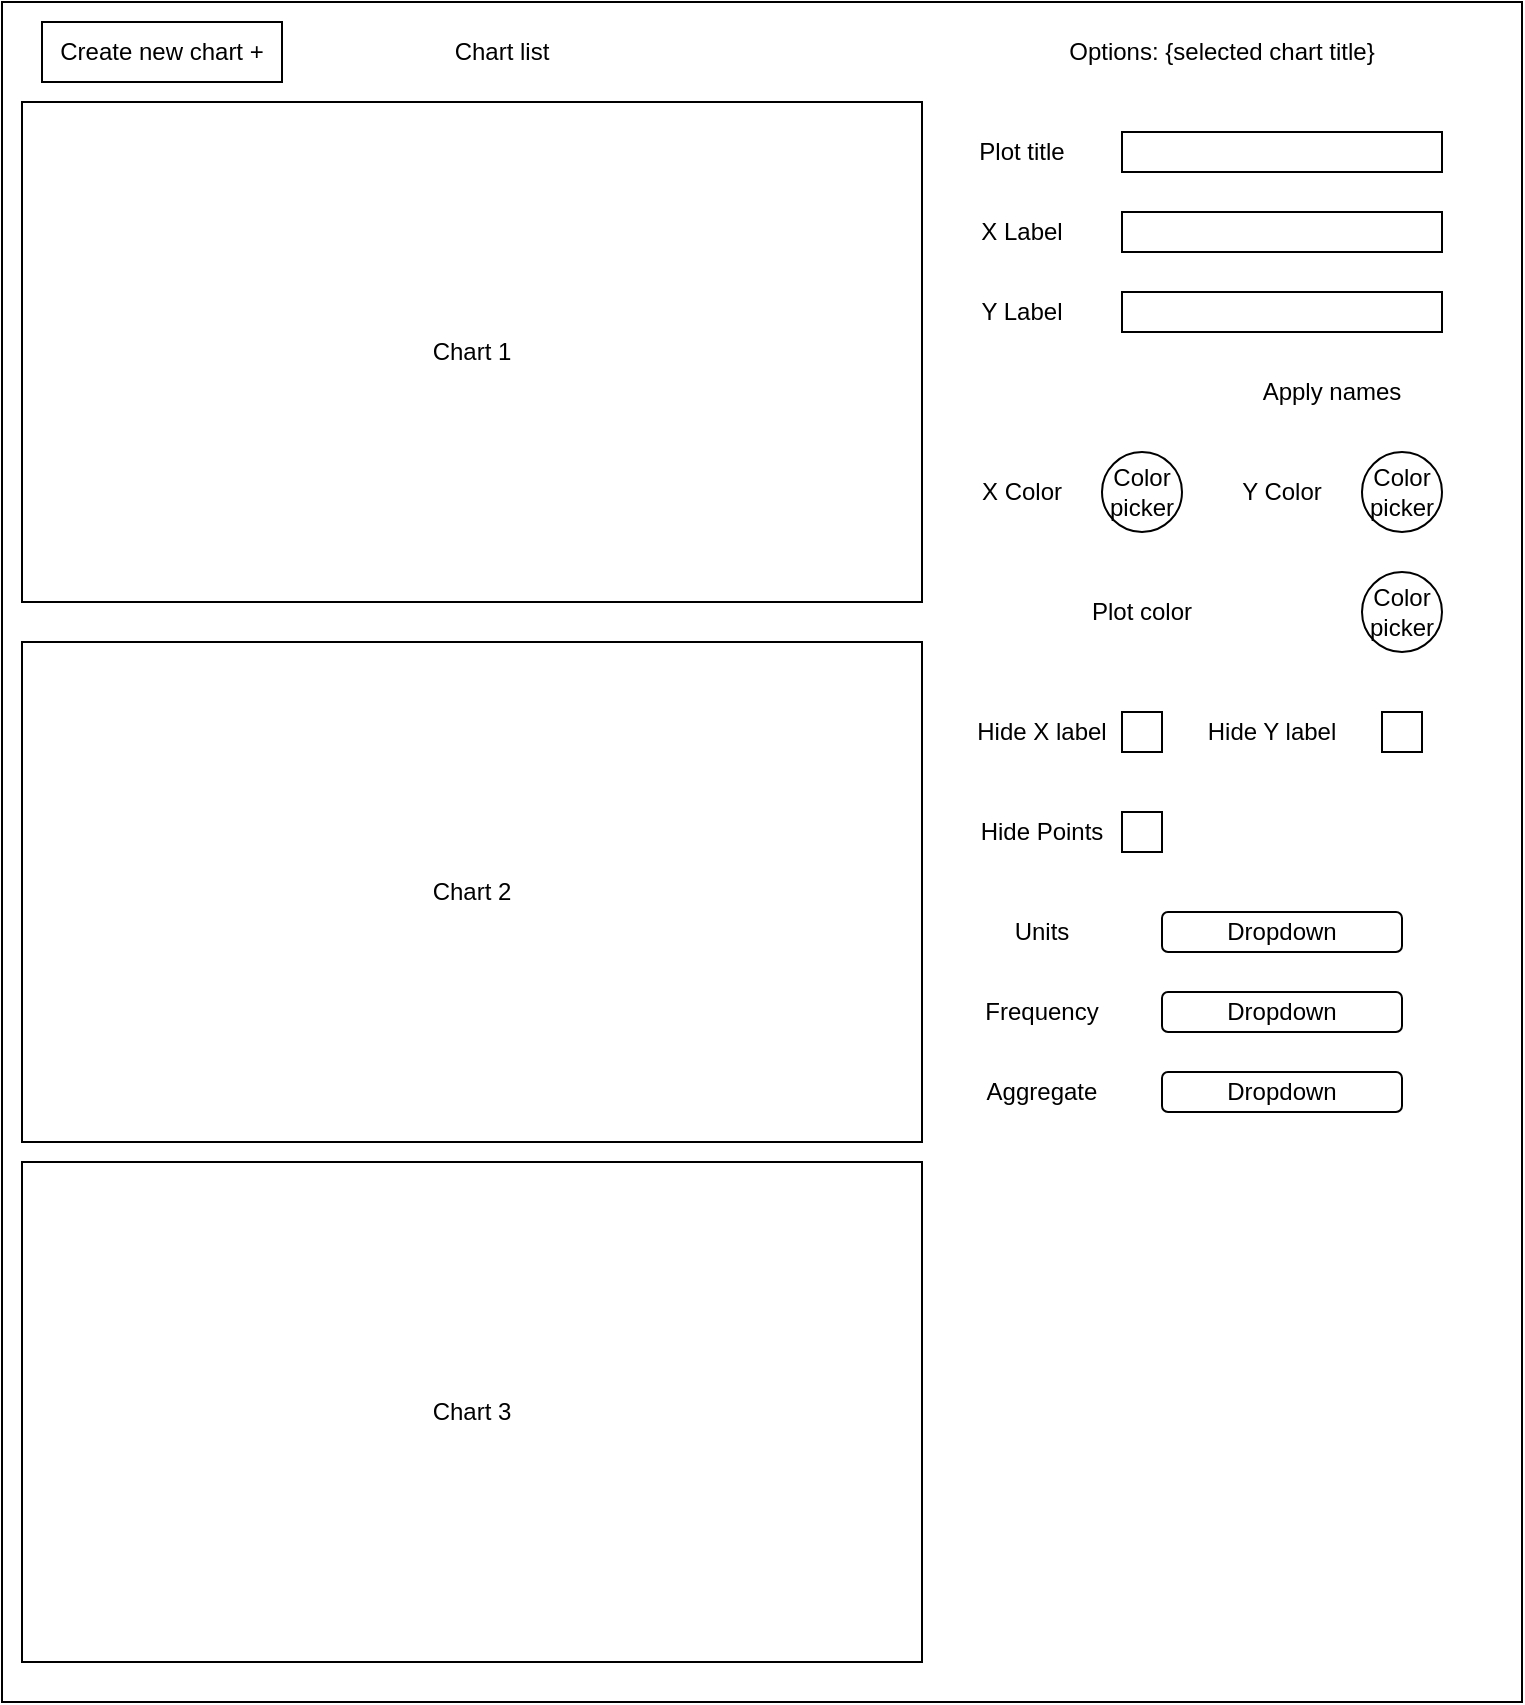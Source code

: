 <mxfile version="21.6.8" type="device" pages="2">
  <diagram name="Layout" id="_nb7yzPoOPFB1i-8MSC8">
    <mxGraphModel dx="1242" dy="878" grid="1" gridSize="10" guides="1" tooltips="1" connect="1" arrows="1" fold="1" page="1" pageScale="1" pageWidth="850" pageHeight="1100" math="0" shadow="0">
      <root>
        <mxCell id="0" />
        <mxCell id="1" parent="0" />
        <mxCell id="myykcOLJvnUR9PHK9vkJ-1" value="" style="rounded=0;whiteSpace=wrap;html=1;" vertex="1" parent="1">
          <mxGeometry x="50" y="30" width="760" height="850" as="geometry" />
        </mxCell>
        <mxCell id="myykcOLJvnUR9PHK9vkJ-2" value="Create new chart +" style="rounded=0;whiteSpace=wrap;html=1;" vertex="1" parent="1">
          <mxGeometry x="70" y="40" width="120" height="30" as="geometry" />
        </mxCell>
        <mxCell id="myykcOLJvnUR9PHK9vkJ-7" value="Chart 1" style="rounded=0;whiteSpace=wrap;html=1;" vertex="1" parent="1">
          <mxGeometry x="60" y="80" width="450" height="250" as="geometry" />
        </mxCell>
        <mxCell id="myykcOLJvnUR9PHK9vkJ-8" value="Chart 2" style="rounded=0;whiteSpace=wrap;html=1;" vertex="1" parent="1">
          <mxGeometry x="60" y="350" width="450" height="250" as="geometry" />
        </mxCell>
        <mxCell id="myykcOLJvnUR9PHK9vkJ-9" value="Chart 3" style="rounded=0;whiteSpace=wrap;html=1;" vertex="1" parent="1">
          <mxGeometry x="60" y="610" width="450" height="250" as="geometry" />
        </mxCell>
        <mxCell id="myykcOLJvnUR9PHK9vkJ-11" value="Chart list" style="text;html=1;strokeColor=none;fillColor=none;align=center;verticalAlign=middle;whiteSpace=wrap;rounded=0;" vertex="1" parent="1">
          <mxGeometry x="270" y="40" width="60" height="30" as="geometry" />
        </mxCell>
        <mxCell id="myykcOLJvnUR9PHK9vkJ-13" value="Options: {selected chart title}" style="text;html=1;strokeColor=none;fillColor=none;align=center;verticalAlign=middle;whiteSpace=wrap;rounded=0;" vertex="1" parent="1">
          <mxGeometry x="575" y="40" width="170" height="30" as="geometry" />
        </mxCell>
        <mxCell id="myykcOLJvnUR9PHK9vkJ-14" value="Plot title" style="text;html=1;strokeColor=none;fillColor=none;align=center;verticalAlign=middle;whiteSpace=wrap;rounded=0;" vertex="1" parent="1">
          <mxGeometry x="530" y="90" width="60" height="30" as="geometry" />
        </mxCell>
        <mxCell id="myykcOLJvnUR9PHK9vkJ-15" value="" style="rounded=0;whiteSpace=wrap;html=1;" vertex="1" parent="1">
          <mxGeometry x="610" y="95" width="160" height="20" as="geometry" />
        </mxCell>
        <mxCell id="myykcOLJvnUR9PHK9vkJ-16" value="X Label" style="text;html=1;strokeColor=none;fillColor=none;align=center;verticalAlign=middle;whiteSpace=wrap;rounded=0;" vertex="1" parent="1">
          <mxGeometry x="530" y="130" width="60" height="30" as="geometry" />
        </mxCell>
        <mxCell id="myykcOLJvnUR9PHK9vkJ-17" value="Y Label" style="text;html=1;strokeColor=none;fillColor=none;align=center;verticalAlign=middle;whiteSpace=wrap;rounded=0;" vertex="1" parent="1">
          <mxGeometry x="530" y="170" width="60" height="30" as="geometry" />
        </mxCell>
        <mxCell id="myykcOLJvnUR9PHK9vkJ-18" value="" style="rounded=0;whiteSpace=wrap;html=1;" vertex="1" parent="1">
          <mxGeometry x="610" y="135" width="160" height="20" as="geometry" />
        </mxCell>
        <mxCell id="myykcOLJvnUR9PHK9vkJ-19" value="" style="rounded=0;whiteSpace=wrap;html=1;" vertex="1" parent="1">
          <mxGeometry x="610" y="175" width="160" height="20" as="geometry" />
        </mxCell>
        <mxCell id="myykcOLJvnUR9PHK9vkJ-20" value="Apply names" style="text;html=1;strokeColor=none;fillColor=none;align=center;verticalAlign=middle;whiteSpace=wrap;rounded=0;" vertex="1" parent="1">
          <mxGeometry x="660" y="210" width="110" height="30" as="geometry" />
        </mxCell>
        <mxCell id="myykcOLJvnUR9PHK9vkJ-22" value="X Color" style="text;html=1;strokeColor=none;fillColor=none;align=center;verticalAlign=middle;whiteSpace=wrap;rounded=0;" vertex="1" parent="1">
          <mxGeometry x="530" y="260" width="60" height="30" as="geometry" />
        </mxCell>
        <mxCell id="myykcOLJvnUR9PHK9vkJ-23" value="Color picker" style="ellipse;whiteSpace=wrap;html=1;aspect=fixed;" vertex="1" parent="1">
          <mxGeometry x="600" y="255" width="40" height="40" as="geometry" />
        </mxCell>
        <mxCell id="myykcOLJvnUR9PHK9vkJ-24" value="Y Color" style="text;html=1;strokeColor=none;fillColor=none;align=center;verticalAlign=middle;whiteSpace=wrap;rounded=0;" vertex="1" parent="1">
          <mxGeometry x="660" y="260" width="60" height="30" as="geometry" />
        </mxCell>
        <mxCell id="myykcOLJvnUR9PHK9vkJ-25" value="Color picker" style="ellipse;whiteSpace=wrap;html=1;aspect=fixed;" vertex="1" parent="1">
          <mxGeometry x="730" y="255" width="40" height="40" as="geometry" />
        </mxCell>
        <mxCell id="myykcOLJvnUR9PHK9vkJ-26" value="Plot color" style="text;html=1;strokeColor=none;fillColor=none;align=center;verticalAlign=middle;whiteSpace=wrap;rounded=0;" vertex="1" parent="1">
          <mxGeometry x="540" y="320" width="160" height="30" as="geometry" />
        </mxCell>
        <mxCell id="myykcOLJvnUR9PHK9vkJ-27" value="Color picker" style="ellipse;whiteSpace=wrap;html=1;aspect=fixed;" vertex="1" parent="1">
          <mxGeometry x="730" y="315" width="40" height="40" as="geometry" />
        </mxCell>
        <mxCell id="myykcOLJvnUR9PHK9vkJ-28" value="Hide X label" style="text;html=1;strokeColor=none;fillColor=none;align=center;verticalAlign=middle;whiteSpace=wrap;rounded=0;" vertex="1" parent="1">
          <mxGeometry x="530" y="380" width="80" height="30" as="geometry" />
        </mxCell>
        <mxCell id="myykcOLJvnUR9PHK9vkJ-29" value="Hide Y label" style="text;html=1;strokeColor=none;fillColor=none;align=center;verticalAlign=middle;whiteSpace=wrap;rounded=0;" vertex="1" parent="1">
          <mxGeometry x="640" y="380" width="90" height="30" as="geometry" />
        </mxCell>
        <mxCell id="myykcOLJvnUR9PHK9vkJ-30" value="" style="rounded=0;whiteSpace=wrap;html=1;" vertex="1" parent="1">
          <mxGeometry x="610" y="385" width="20" height="20" as="geometry" />
        </mxCell>
        <mxCell id="myykcOLJvnUR9PHK9vkJ-32" value="" style="rounded=0;whiteSpace=wrap;html=1;" vertex="1" parent="1">
          <mxGeometry x="740" y="385" width="20" height="20" as="geometry" />
        </mxCell>
        <mxCell id="myykcOLJvnUR9PHK9vkJ-36" value="Hide Points" style="text;html=1;strokeColor=none;fillColor=none;align=center;verticalAlign=middle;whiteSpace=wrap;rounded=0;" vertex="1" parent="1">
          <mxGeometry x="530" y="430" width="80" height="30" as="geometry" />
        </mxCell>
        <mxCell id="myykcOLJvnUR9PHK9vkJ-37" value="" style="rounded=0;whiteSpace=wrap;html=1;" vertex="1" parent="1">
          <mxGeometry x="610" y="435" width="20" height="20" as="geometry" />
        </mxCell>
        <mxCell id="myykcOLJvnUR9PHK9vkJ-40" value="Units" style="text;html=1;strokeColor=none;fillColor=none;align=center;verticalAlign=middle;whiteSpace=wrap;rounded=0;" vertex="1" parent="1">
          <mxGeometry x="540" y="480" width="60" height="30" as="geometry" />
        </mxCell>
        <mxCell id="myykcOLJvnUR9PHK9vkJ-41" value="Dropdown" style="rounded=1;whiteSpace=wrap;html=1;" vertex="1" parent="1">
          <mxGeometry x="630" y="485" width="120" height="20" as="geometry" />
        </mxCell>
        <mxCell id="myykcOLJvnUR9PHK9vkJ-42" value="Frequency" style="text;html=1;strokeColor=none;fillColor=none;align=center;verticalAlign=middle;whiteSpace=wrap;rounded=0;" vertex="1" parent="1">
          <mxGeometry x="540" y="520" width="60" height="30" as="geometry" />
        </mxCell>
        <mxCell id="myykcOLJvnUR9PHK9vkJ-43" value="Dropdown" style="rounded=1;whiteSpace=wrap;html=1;" vertex="1" parent="1">
          <mxGeometry x="630" y="525" width="120" height="20" as="geometry" />
        </mxCell>
        <mxCell id="myykcOLJvnUR9PHK9vkJ-44" value="Aggregate" style="text;html=1;strokeColor=none;fillColor=none;align=center;verticalAlign=middle;whiteSpace=wrap;rounded=0;" vertex="1" parent="1">
          <mxGeometry x="540" y="560" width="60" height="30" as="geometry" />
        </mxCell>
        <mxCell id="myykcOLJvnUR9PHK9vkJ-45" value="Dropdown" style="rounded=1;whiteSpace=wrap;html=1;" vertex="1" parent="1">
          <mxGeometry x="630" y="565" width="120" height="20" as="geometry" />
        </mxCell>
      </root>
    </mxGraphModel>
  </diagram>
  <diagram id="tw8be5bTvuer_Sow5wMP" name="Add dialog">
    <mxGraphModel dx="1242" dy="878" grid="1" gridSize="10" guides="1" tooltips="1" connect="1" arrows="1" fold="1" page="1" pageScale="1" pageWidth="850" pageHeight="1100" math="0" shadow="0">
      <root>
        <mxCell id="0" />
        <mxCell id="1" parent="0" />
        <mxCell id="l-SGv2GTLPyfT9kUMpsj-1" value="" style="rounded=0;whiteSpace=wrap;html=1;" vertex="1" parent="1">
          <mxGeometry x="40" y="160" width="720" height="380" as="geometry" />
        </mxCell>
        <mxCell id="l-SGv2GTLPyfT9kUMpsj-2" value="Measurement" style="text;html=1;strokeColor=none;fillColor=none;align=center;verticalAlign=middle;whiteSpace=wrap;rounded=0;" vertex="1" parent="1">
          <mxGeometry x="70" y="180" width="120" height="30" as="geometry" />
        </mxCell>
        <mxCell id="l-SGv2GTLPyfT9kUMpsj-5" value="Dropdown" style="rounded=1;whiteSpace=wrap;html=1;" vertex="1" parent="1">
          <mxGeometry x="230" y="185" width="330" height="20" as="geometry" />
        </mxCell>
        <mxCell id="l-SGv2GTLPyfT9kUMpsj-7" value="Title" style="text;html=1;strokeColor=none;fillColor=none;align=center;verticalAlign=middle;whiteSpace=wrap;rounded=0;" vertex="1" parent="1">
          <mxGeometry x="70" y="220" width="120" height="30" as="geometry" />
        </mxCell>
        <mxCell id="l-SGv2GTLPyfT9kUMpsj-8" value="" style="rounded=0;whiteSpace=wrap;html=1;" vertex="1" parent="1">
          <mxGeometry x="230" y="225" width="330" height="20" as="geometry" />
        </mxCell>
        <mxCell id="l-SGv2GTLPyfT9kUMpsj-9" value="X Axis Label" style="text;html=1;strokeColor=none;fillColor=none;align=center;verticalAlign=middle;whiteSpace=wrap;rounded=0;" vertex="1" parent="1">
          <mxGeometry x="70" y="245" width="120" height="30" as="geometry" />
        </mxCell>
        <mxCell id="l-SGv2GTLPyfT9kUMpsj-10" value="" style="rounded=0;whiteSpace=wrap;html=1;" vertex="1" parent="1">
          <mxGeometry x="230" y="250" width="330" height="20" as="geometry" />
        </mxCell>
        <mxCell id="l-SGv2GTLPyfT9kUMpsj-11" value="Y Axis Label" style="text;html=1;strokeColor=none;fillColor=none;align=center;verticalAlign=middle;whiteSpace=wrap;rounded=0;" vertex="1" parent="1">
          <mxGeometry x="70" y="270" width="120" height="30" as="geometry" />
        </mxCell>
        <mxCell id="l-SGv2GTLPyfT9kUMpsj-12" value="" style="rounded=0;whiteSpace=wrap;html=1;" vertex="1" parent="1">
          <mxGeometry x="230" y="275" width="330" height="20" as="geometry" />
        </mxCell>
        <mxCell id="l-SGv2GTLPyfT9kUMpsj-13" value="Save" style="rounded=0;whiteSpace=wrap;html=1;" vertex="1" parent="1">
          <mxGeometry x="610" y="500" width="120" height="30" as="geometry" />
        </mxCell>
      </root>
    </mxGraphModel>
  </diagram>
</mxfile>
